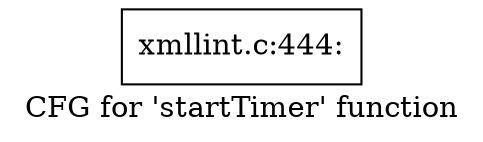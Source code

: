 digraph "CFG for 'startTimer' function" {
	label="CFG for 'startTimer' function";

	Node0x4a36f30 [shape=record,label="{xmllint.c:444:}"];
}

